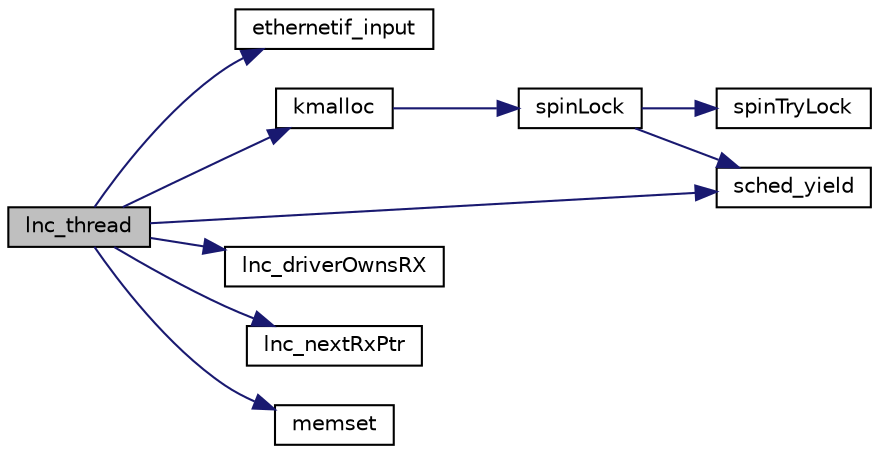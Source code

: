 digraph "lnc_thread"
{
 // LATEX_PDF_SIZE
  edge [fontname="Helvetica",fontsize="10",labelfontname="Helvetica",labelfontsize="10"];
  node [fontname="Helvetica",fontsize="10",shape=record];
  rankdir="LR";
  Node1 [label="lnc_thread",height=0.2,width=0.4,color="black", fillcolor="grey75", style="filled", fontcolor="black",tooltip=" "];
  Node1 -> Node2 [color="midnightblue",fontsize="10",style="solid",fontname="Helvetica"];
  Node2 [label="ethernetif_input",height=0.2,width=0.4,color="black", fillcolor="white", style="filled",URL="$netif_8h.html#a53b1dadb198f26ea67bf74d4d3e8daef",tooltip=" "];
  Node1 -> Node3 [color="midnightblue",fontsize="10",style="solid",fontname="Helvetica"];
  Node3 [label="kmalloc",height=0.2,width=0.4,color="black", fillcolor="white", style="filled",URL="$kmalloc_8h.html#a150eab2ac4ce4553e21ca10e7f441762",tooltip=" "];
  Node3 -> Node4 [color="midnightblue",fontsize="10",style="solid",fontname="Helvetica"];
  Node4 [label="spinLock",height=0.2,width=0.4,color="black", fillcolor="white", style="filled",URL="$armv6_2spinlock_8c.html#a71f03d2ba55111c715b6068254847a53",tooltip=" "];
  Node4 -> Node5 [color="midnightblue",fontsize="10",style="solid",fontname="Helvetica"];
  Node5 [label="sched_yield",height=0.2,width=0.4,color="black", fillcolor="white", style="filled",URL="$armv6_2sched_8c.html#a08933fe6d593a1c78b9080359f15a0b7",tooltip=" "];
  Node4 -> Node6 [color="midnightblue",fontsize="10",style="solid",fontname="Helvetica"];
  Node6 [label="spinTryLock",height=0.2,width=0.4,color="black", fillcolor="white", style="filled",URL="$armv6_2spinlock_8c.html#a740766af5da58616f700fffab6768a78",tooltip=" "];
  Node1 -> Node7 [color="midnightblue",fontsize="10",style="solid",fontname="Helvetica"];
  Node7 [label="lnc_driverOwnsRX",height=0.2,width=0.4,color="black", fillcolor="white", style="filled",URL="$lnc_8c.html#a15887c99a129da1ef80b030d097c6c80",tooltip=" "];
  Node1 -> Node8 [color="midnightblue",fontsize="10",style="solid",fontname="Helvetica"];
  Node8 [label="lnc_nextRxPtr",height=0.2,width=0.4,color="black", fillcolor="white", style="filled",URL="$lnc_8c.html#a3adb7ffd629931a01514727e774010be",tooltip=" "];
  Node1 -> Node9 [color="midnightblue",fontsize="10",style="solid",fontname="Helvetica"];
  Node9 [label="memset",height=0.2,width=0.4,color="black", fillcolor="white", style="filled",URL="$string_8h.html#ace4b911463887af5e748326323e99a23",tooltip=" "];
  Node1 -> Node5 [color="midnightblue",fontsize="10",style="solid",fontname="Helvetica"];
}

